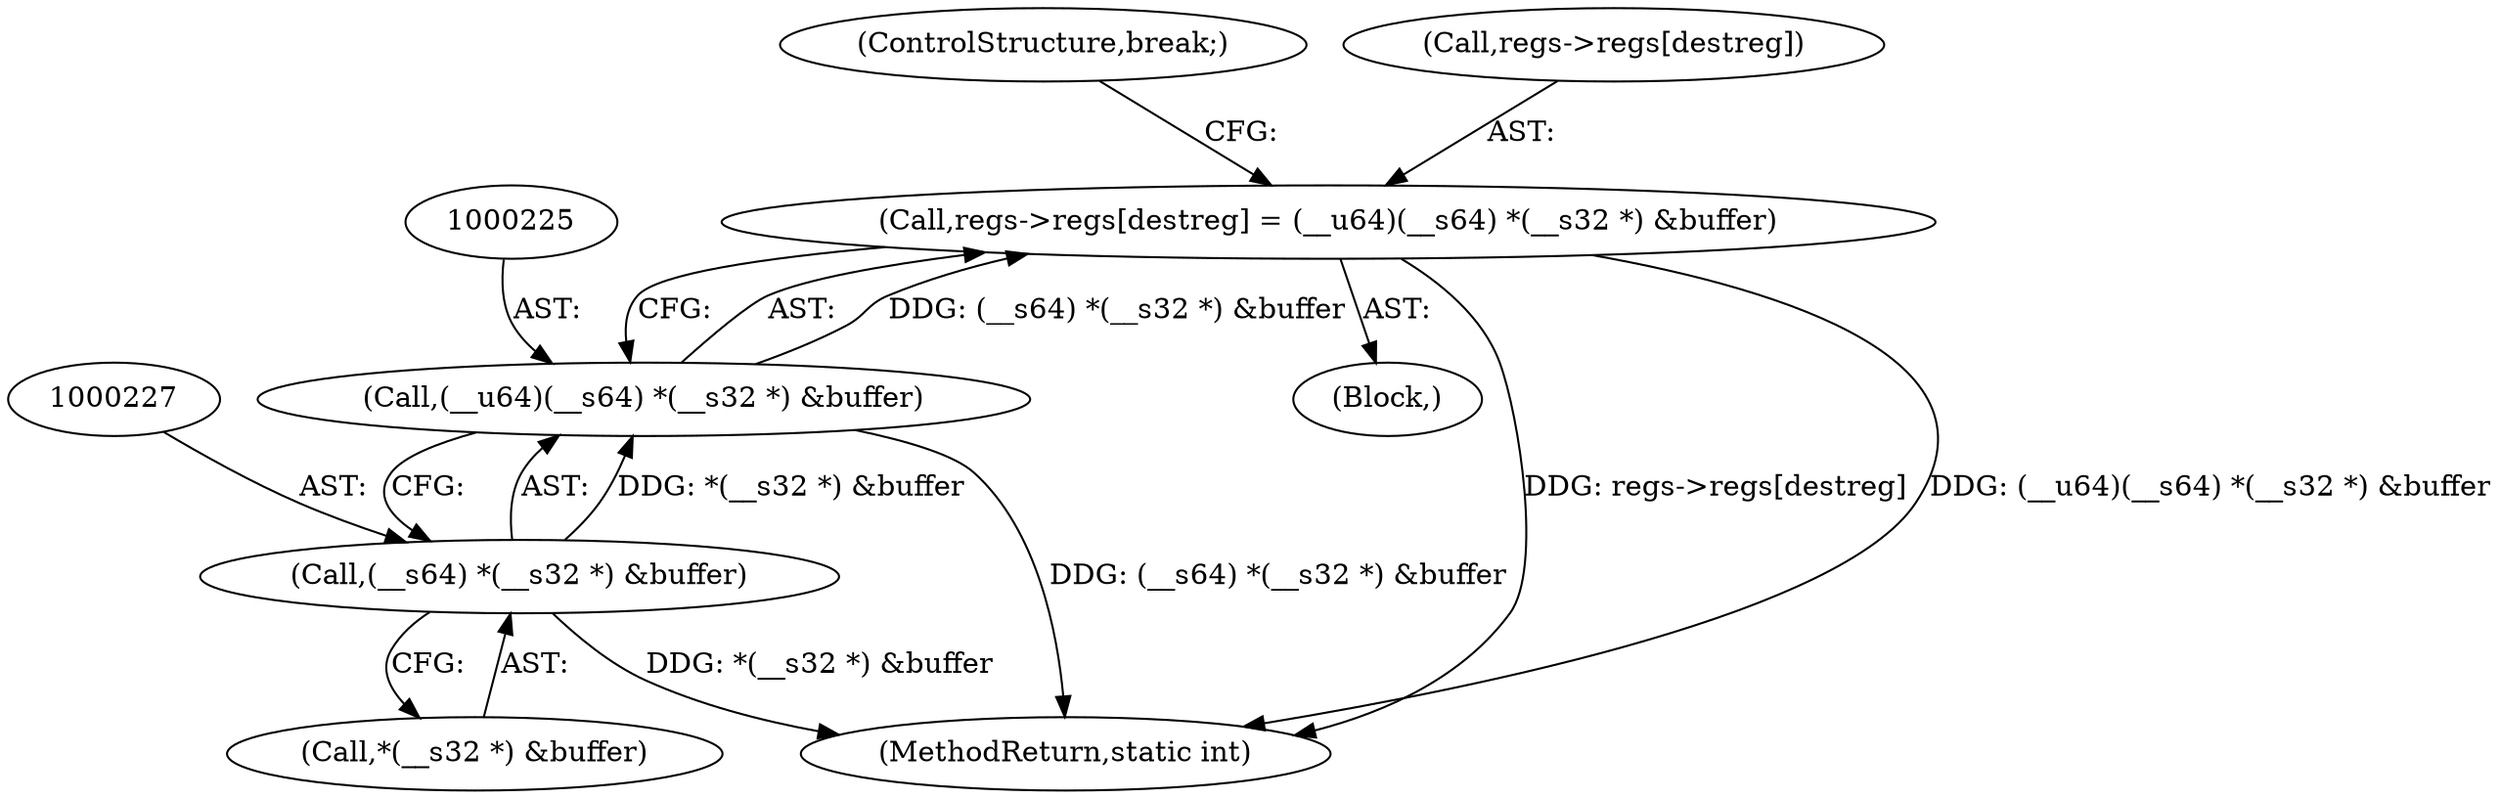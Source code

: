 digraph "0_linux_a8b0ca17b80e92faab46ee7179ba9e99ccb61233_26@array" {
"1000218" [label="(Call,regs->regs[destreg] = (__u64)(__s64) *(__s32 *) &buffer)"];
"1000224" [label="(Call,(__u64)(__s64) *(__s32 *) &buffer)"];
"1000226" [label="(Call,(__s64) *(__s32 *) &buffer)"];
"1000218" [label="(Call,regs->regs[destreg] = (__u64)(__s64) *(__s32 *) &buffer)"];
"1000181" [label="(Block,)"];
"1000226" [label="(Call,(__s64) *(__s32 *) &buffer)"];
"1000233" [label="(ControlStructure,break;)"];
"1000224" [label="(Call,(__u64)(__s64) *(__s32 *) &buffer)"];
"1000219" [label="(Call,regs->regs[destreg])"];
"1000228" [label="(Call,*(__s32 *) &buffer)"];
"1000305" [label="(MethodReturn,static int)"];
"1000218" -> "1000181"  [label="AST: "];
"1000218" -> "1000224"  [label="CFG: "];
"1000219" -> "1000218"  [label="AST: "];
"1000224" -> "1000218"  [label="AST: "];
"1000233" -> "1000218"  [label="CFG: "];
"1000218" -> "1000305"  [label="DDG: regs->regs[destreg]"];
"1000218" -> "1000305"  [label="DDG: (__u64)(__s64) *(__s32 *) &buffer"];
"1000224" -> "1000218"  [label="DDG: (__s64) *(__s32 *) &buffer"];
"1000224" -> "1000226"  [label="CFG: "];
"1000225" -> "1000224"  [label="AST: "];
"1000226" -> "1000224"  [label="AST: "];
"1000224" -> "1000305"  [label="DDG: (__s64) *(__s32 *) &buffer"];
"1000226" -> "1000224"  [label="DDG: *(__s32 *) &buffer"];
"1000226" -> "1000228"  [label="CFG: "];
"1000227" -> "1000226"  [label="AST: "];
"1000228" -> "1000226"  [label="AST: "];
"1000226" -> "1000305"  [label="DDG: *(__s32 *) &buffer"];
}
